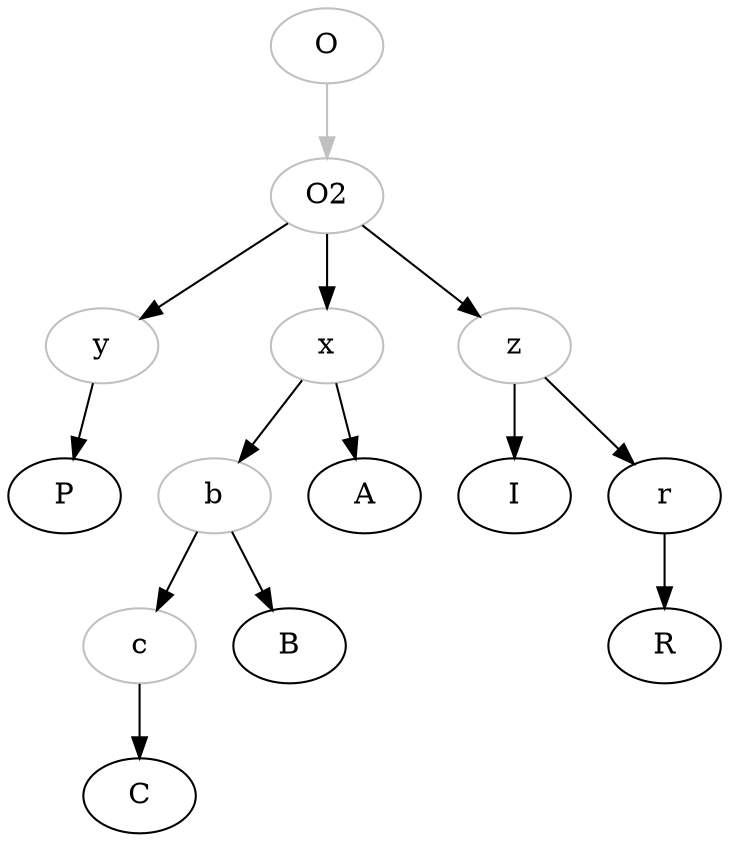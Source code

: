 digraph {
O[color="grey"]
b[color="grey"];
c[color="grey"]
O2[color="grey"];
y[color="grey"]
x[color="grey"];
z[color="grey"];
O->O2[color="grey"];
O2->x;
x->A;
x->b;
b->B;
b->c;
c->C;
O2->y;
y->P;
O2->z;
z->I;
z->r;
r->R;
}
